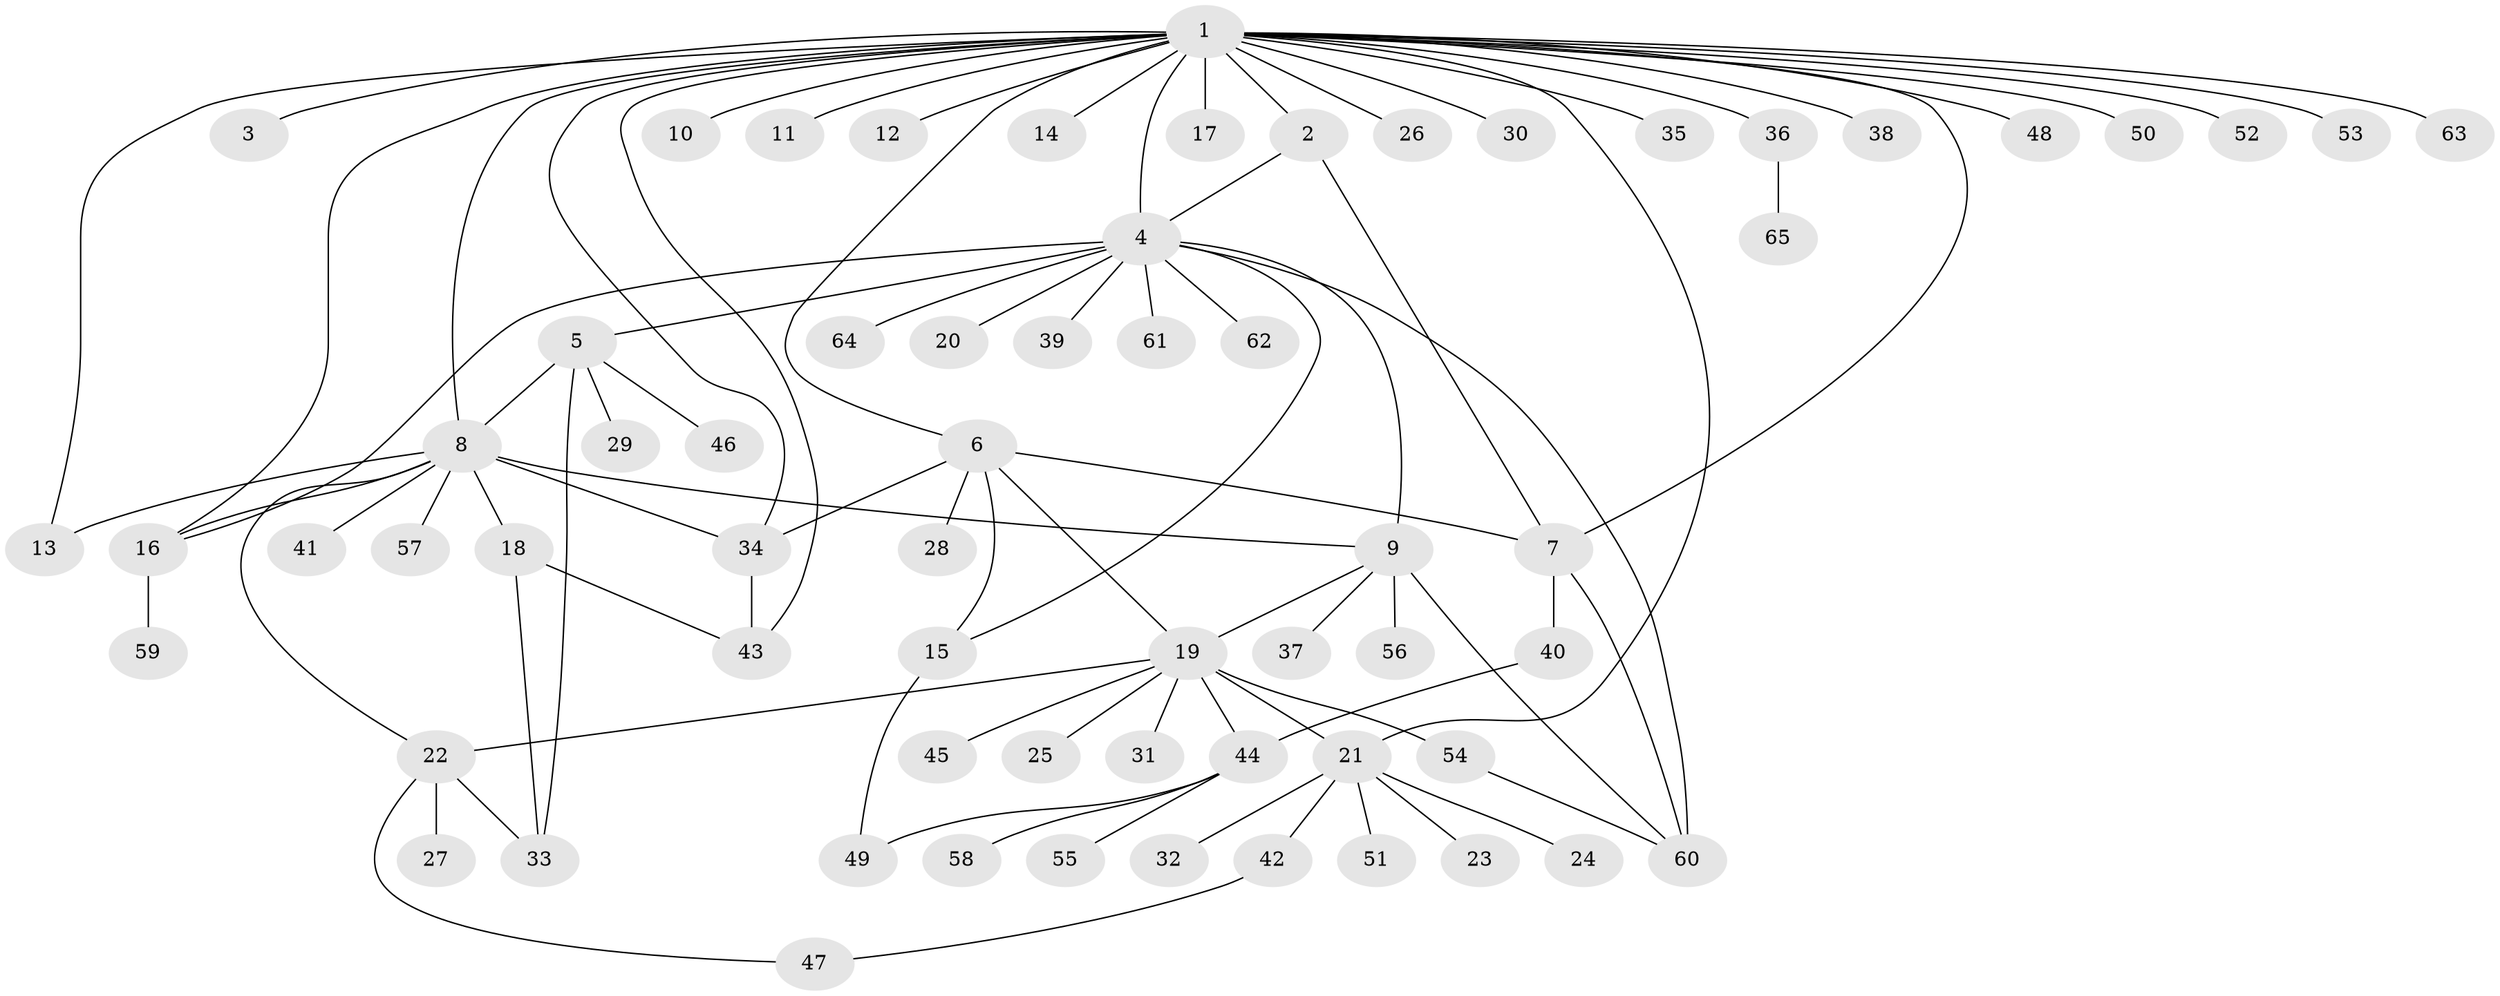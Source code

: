 // original degree distribution, {29: 0.009523809523809525, 4: 0.047619047619047616, 1: 0.5619047619047619, 13: 0.009523809523809525, 5: 0.0380952380952381, 7: 0.02857142857142857, 21: 0.009523809523809525, 2: 0.19047619047619047, 3: 0.08571428571428572, 10: 0.009523809523809525, 8: 0.009523809523809525}
// Generated by graph-tools (version 1.1) at 2025/50/03/04/25 22:50:27]
// undirected, 65 vertices, 88 edges
graph export_dot {
  node [color=gray90,style=filled];
  1;
  2;
  3;
  4;
  5;
  6;
  7;
  8;
  9;
  10;
  11;
  12;
  13;
  14;
  15;
  16;
  17;
  18;
  19;
  20;
  21;
  22;
  23;
  24;
  25;
  26;
  27;
  28;
  29;
  30;
  31;
  32;
  33;
  34;
  35;
  36;
  37;
  38;
  39;
  40;
  41;
  42;
  43;
  44;
  45;
  46;
  47;
  48;
  49;
  50;
  51;
  52;
  53;
  54;
  55;
  56;
  57;
  58;
  59;
  60;
  61;
  62;
  63;
  64;
  65;
  1 -- 2 [weight=1.0];
  1 -- 3 [weight=1.0];
  1 -- 4 [weight=1.0];
  1 -- 6 [weight=1.0];
  1 -- 7 [weight=1.0];
  1 -- 8 [weight=1.0];
  1 -- 10 [weight=1.0];
  1 -- 11 [weight=1.0];
  1 -- 12 [weight=1.0];
  1 -- 13 [weight=2.0];
  1 -- 14 [weight=1.0];
  1 -- 16 [weight=1.0];
  1 -- 17 [weight=1.0];
  1 -- 21 [weight=1.0];
  1 -- 26 [weight=1.0];
  1 -- 30 [weight=1.0];
  1 -- 34 [weight=1.0];
  1 -- 35 [weight=1.0];
  1 -- 36 [weight=1.0];
  1 -- 38 [weight=1.0];
  1 -- 43 [weight=1.0];
  1 -- 48 [weight=1.0];
  1 -- 50 [weight=1.0];
  1 -- 52 [weight=1.0];
  1 -- 53 [weight=1.0];
  1 -- 63 [weight=1.0];
  2 -- 4 [weight=1.0];
  2 -- 7 [weight=1.0];
  4 -- 5 [weight=1.0];
  4 -- 9 [weight=1.0];
  4 -- 15 [weight=1.0];
  4 -- 16 [weight=1.0];
  4 -- 20 [weight=1.0];
  4 -- 39 [weight=1.0];
  4 -- 60 [weight=1.0];
  4 -- 61 [weight=1.0];
  4 -- 62 [weight=1.0];
  4 -- 64 [weight=1.0];
  5 -- 8 [weight=1.0];
  5 -- 29 [weight=2.0];
  5 -- 33 [weight=1.0];
  5 -- 46 [weight=1.0];
  6 -- 7 [weight=1.0];
  6 -- 15 [weight=1.0];
  6 -- 19 [weight=1.0];
  6 -- 28 [weight=1.0];
  6 -- 34 [weight=1.0];
  7 -- 40 [weight=2.0];
  7 -- 60 [weight=1.0];
  8 -- 9 [weight=1.0];
  8 -- 13 [weight=1.0];
  8 -- 16 [weight=1.0];
  8 -- 18 [weight=8.0];
  8 -- 22 [weight=1.0];
  8 -- 34 [weight=2.0];
  8 -- 41 [weight=1.0];
  8 -- 57 [weight=1.0];
  9 -- 19 [weight=1.0];
  9 -- 37 [weight=1.0];
  9 -- 56 [weight=1.0];
  9 -- 60 [weight=1.0];
  15 -- 49 [weight=2.0];
  16 -- 59 [weight=1.0];
  18 -- 33 [weight=2.0];
  18 -- 43 [weight=1.0];
  19 -- 21 [weight=1.0];
  19 -- 22 [weight=1.0];
  19 -- 25 [weight=1.0];
  19 -- 31 [weight=1.0];
  19 -- 44 [weight=1.0];
  19 -- 45 [weight=1.0];
  19 -- 54 [weight=1.0];
  21 -- 23 [weight=1.0];
  21 -- 24 [weight=1.0];
  21 -- 32 [weight=1.0];
  21 -- 42 [weight=1.0];
  21 -- 51 [weight=1.0];
  22 -- 27 [weight=1.0];
  22 -- 33 [weight=1.0];
  22 -- 47 [weight=1.0];
  34 -- 43 [weight=1.0];
  36 -- 65 [weight=1.0];
  40 -- 44 [weight=1.0];
  42 -- 47 [weight=1.0];
  44 -- 49 [weight=1.0];
  44 -- 55 [weight=1.0];
  44 -- 58 [weight=1.0];
  54 -- 60 [weight=1.0];
}
